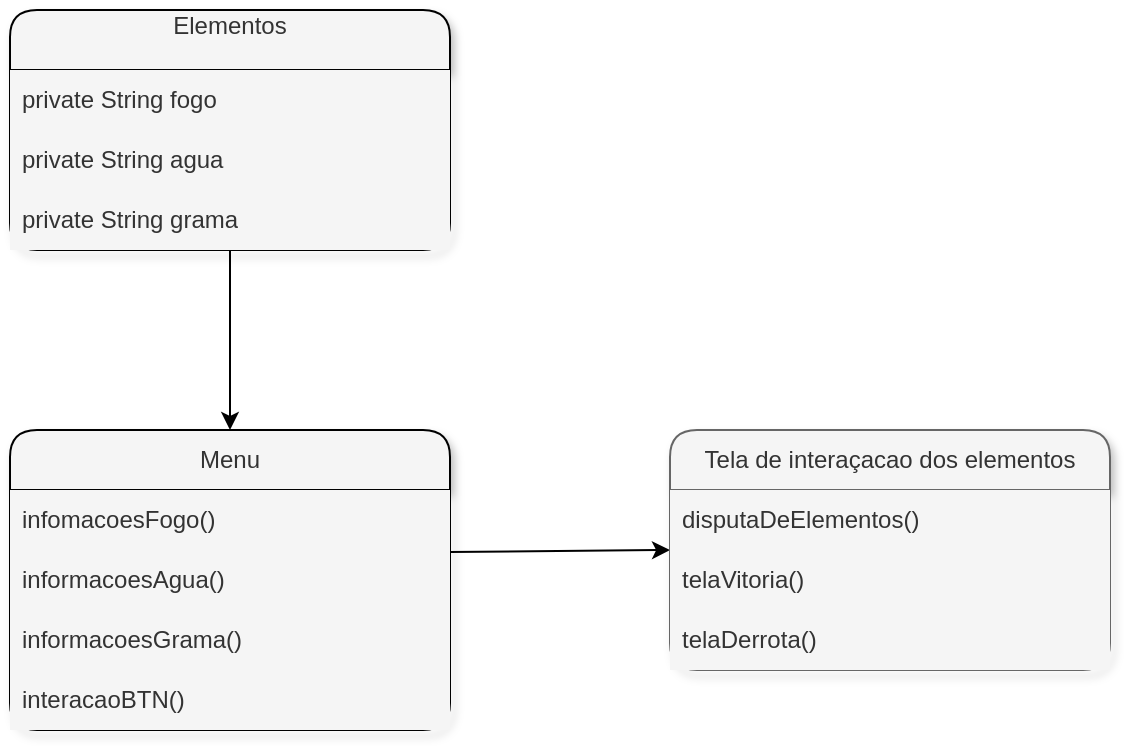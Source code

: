 <mxfile version="26.0.16">
  <diagram name="Página-1" id="R_TX0bQNHeteR2F4w1a1">
    <mxGraphModel dx="1434" dy="772" grid="1" gridSize="10" guides="1" tooltips="1" connect="1" arrows="1" fold="1" page="1" pageScale="1" pageWidth="827" pageHeight="1169" math="0" shadow="0">
      <root>
        <mxCell id="0" />
        <mxCell id="1" parent="0" />
        <mxCell id="hqp9h3vvVFzC7C61hmPk-2" value="Elementos&lt;div&gt;&lt;br&gt;&lt;/div&gt;" style="swimlane;fontStyle=0;childLayout=stackLayout;horizontal=1;startSize=30;horizontalStack=0;resizeParent=1;resizeParentMax=0;resizeLast=0;collapsible=1;marginBottom=0;whiteSpace=wrap;html=1;rounded=1;shadow=1;fillColor=#f5f5f5;fontColor=#333333;strokeColor=default;" vertex="1" parent="1">
          <mxGeometry x="150" y="130" width="220" height="120" as="geometry" />
        </mxCell>
        <mxCell id="hqp9h3vvVFzC7C61hmPk-3" value="private String fogo" style="text;align=left;verticalAlign=middle;spacingLeft=4;spacingRight=4;overflow=hidden;points=[[0,0.5],[1,0.5]];portConstraint=eastwest;rotatable=0;whiteSpace=wrap;html=1;fillColor=#f5f5f5;fontColor=#333333;strokeColor=none;" vertex="1" parent="hqp9h3vvVFzC7C61hmPk-2">
          <mxGeometry y="30" width="220" height="30" as="geometry" />
        </mxCell>
        <mxCell id="hqp9h3vvVFzC7C61hmPk-4" value="private String agua" style="text;strokeColor=none;fillColor=#f5f5f5;align=left;verticalAlign=middle;spacingLeft=4;spacingRight=4;overflow=hidden;points=[[0,0.5],[1,0.5]];portConstraint=eastwest;rotatable=0;whiteSpace=wrap;html=1;fontColor=#333333;" vertex="1" parent="hqp9h3vvVFzC7C61hmPk-2">
          <mxGeometry y="60" width="220" height="30" as="geometry" />
        </mxCell>
        <mxCell id="hqp9h3vvVFzC7C61hmPk-5" value="private String grama" style="text;strokeColor=none;fillColor=#f5f5f5;align=left;verticalAlign=middle;spacingLeft=4;spacingRight=4;overflow=hidden;points=[[0,0.5],[1,0.5]];portConstraint=eastwest;rotatable=0;whiteSpace=wrap;html=1;fontColor=#333333;" vertex="1" parent="hqp9h3vvVFzC7C61hmPk-2">
          <mxGeometry y="90" width="220" height="30" as="geometry" />
        </mxCell>
        <mxCell id="hqp9h3vvVFzC7C61hmPk-6" value="" style="endArrow=classic;html=1;rounded=0;exitX=0.5;exitY=1;exitDx=0;exitDy=0;" edge="1" parent="1" source="hqp9h3vvVFzC7C61hmPk-2">
          <mxGeometry width="50" height="50" relative="1" as="geometry">
            <mxPoint x="280" y="280" as="sourcePoint" />
            <mxPoint x="260" y="340" as="targetPoint" />
          </mxGeometry>
        </mxCell>
        <mxCell id="hqp9h3vvVFzC7C61hmPk-7" value="Menu" style="swimlane;fontStyle=0;childLayout=stackLayout;horizontal=1;startSize=30;horizontalStack=0;resizeParent=1;resizeParentMax=0;resizeLast=0;collapsible=1;marginBottom=0;whiteSpace=wrap;html=1;rounded=1;shadow=1;fillColor=#f5f5f5;fontColor=#333333;strokeColor=default;" vertex="1" parent="1">
          <mxGeometry x="150" y="340" width="220" height="150" as="geometry" />
        </mxCell>
        <mxCell id="hqp9h3vvVFzC7C61hmPk-8" value="infomacoesFogo()" style="text;strokeColor=none;fillColor=#f5f5f5;align=left;verticalAlign=middle;spacingLeft=4;spacingRight=4;overflow=hidden;points=[[0,0.5],[1,0.5]];portConstraint=eastwest;rotatable=0;whiteSpace=wrap;html=1;fontColor=#333333;" vertex="1" parent="hqp9h3vvVFzC7C61hmPk-7">
          <mxGeometry y="30" width="220" height="30" as="geometry" />
        </mxCell>
        <mxCell id="hqp9h3vvVFzC7C61hmPk-9" value="informacoesAgua()" style="text;strokeColor=none;fillColor=#f5f5f5;align=left;verticalAlign=middle;spacingLeft=4;spacingRight=4;overflow=hidden;points=[[0,0.5],[1,0.5]];portConstraint=eastwest;rotatable=0;whiteSpace=wrap;html=1;fontColor=#333333;" vertex="1" parent="hqp9h3vvVFzC7C61hmPk-7">
          <mxGeometry y="60" width="220" height="30" as="geometry" />
        </mxCell>
        <mxCell id="hqp9h3vvVFzC7C61hmPk-10" value="informacoesGrama()" style="text;strokeColor=none;fillColor=#f5f5f5;align=left;verticalAlign=middle;spacingLeft=4;spacingRight=4;overflow=hidden;points=[[0,0.5],[1,0.5]];portConstraint=eastwest;rotatable=0;whiteSpace=wrap;html=1;fontColor=#333333;" vertex="1" parent="hqp9h3vvVFzC7C61hmPk-7">
          <mxGeometry y="90" width="220" height="30" as="geometry" />
        </mxCell>
        <mxCell id="hqp9h3vvVFzC7C61hmPk-11" value="interacaoBTN()" style="text;strokeColor=none;fillColor=#f5f5f5;align=left;verticalAlign=middle;spacingLeft=4;spacingRight=4;overflow=hidden;points=[[0,0.5],[1,0.5]];portConstraint=eastwest;rotatable=0;whiteSpace=wrap;html=1;fontColor=#333333;" vertex="1" parent="hqp9h3vvVFzC7C61hmPk-7">
          <mxGeometry y="120" width="220" height="30" as="geometry" />
        </mxCell>
        <mxCell id="hqp9h3vvVFzC7C61hmPk-12" value="" style="endArrow=classic;html=1;rounded=0;exitX=1;exitY=0.033;exitDx=0;exitDy=0;exitPerimeter=0;" edge="1" parent="1" source="hqp9h3vvVFzC7C61hmPk-9">
          <mxGeometry width="50" height="50" relative="1" as="geometry">
            <mxPoint x="440" y="400" as="sourcePoint" />
            <mxPoint x="480" y="400" as="targetPoint" />
            <Array as="points" />
          </mxGeometry>
        </mxCell>
        <mxCell id="hqp9h3vvVFzC7C61hmPk-13" value="Tela de interaçacao dos elementos" style="swimlane;fontStyle=0;childLayout=stackLayout;horizontal=1;startSize=30;horizontalStack=0;resizeParent=1;resizeParentMax=0;resizeLast=0;collapsible=1;marginBottom=0;whiteSpace=wrap;html=1;shadow=1;rounded=1;fillColor=#f5f5f5;fontColor=#333333;strokeColor=#666666;" vertex="1" parent="1">
          <mxGeometry x="480" y="340" width="220" height="120" as="geometry" />
        </mxCell>
        <mxCell id="hqp9h3vvVFzC7C61hmPk-14" value="disputaDeElementos()" style="text;strokeColor=none;fillColor=#f5f5f5;align=left;verticalAlign=middle;spacingLeft=4;spacingRight=4;overflow=hidden;points=[[0,0.5],[1,0.5]];portConstraint=eastwest;rotatable=0;whiteSpace=wrap;html=1;fontColor=#333333;" vertex="1" parent="hqp9h3vvVFzC7C61hmPk-13">
          <mxGeometry y="30" width="220" height="30" as="geometry" />
        </mxCell>
        <mxCell id="hqp9h3vvVFzC7C61hmPk-15" value="telaVitoria()" style="text;strokeColor=none;fillColor=#f5f5f5;align=left;verticalAlign=middle;spacingLeft=4;spacingRight=4;overflow=hidden;points=[[0,0.5],[1,0.5]];portConstraint=eastwest;rotatable=0;whiteSpace=wrap;html=1;fontColor=#333333;" vertex="1" parent="hqp9h3vvVFzC7C61hmPk-13">
          <mxGeometry y="60" width="220" height="30" as="geometry" />
        </mxCell>
        <mxCell id="hqp9h3vvVFzC7C61hmPk-16" value="telaDerrota()" style="text;strokeColor=none;fillColor=#f5f5f5;align=left;verticalAlign=middle;spacingLeft=4;spacingRight=4;overflow=hidden;points=[[0,0.5],[1,0.5]];portConstraint=eastwest;rotatable=0;whiteSpace=wrap;html=1;fontColor=#333333;" vertex="1" parent="hqp9h3vvVFzC7C61hmPk-13">
          <mxGeometry y="90" width="220" height="30" as="geometry" />
        </mxCell>
      </root>
    </mxGraphModel>
  </diagram>
</mxfile>
